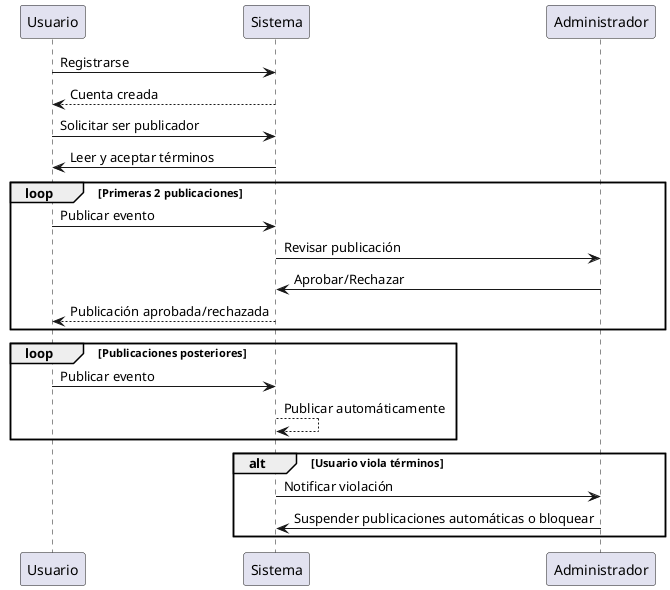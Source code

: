 @startuml become_publisher
participant Usuario
participant Sistema
participant Administrador

Usuario -> Sistema: Registrarse
Sistema --> Usuario: Cuenta creada

Usuario -> Sistema: Solicitar ser publicador
Sistema -> Usuario: Leer y aceptar términos

loop Primeras 2 publicaciones
  Usuario -> Sistema: Publicar evento
  Sistema -> Administrador: Revisar publicación
  Administrador -> Sistema: Aprobar/Rechazar
  Sistema --> Usuario: Publicación aprobada/rechazada
end

loop Publicaciones posteriores
  Usuario -> Sistema: Publicar evento
  Sistema --> Sistema: Publicar automáticamente
end

alt Usuario viola términos
  Sistema -> Administrador: Notificar violación
  Administrador -> Sistema: Suspender publicaciones automáticas o bloquear
end

@enduml